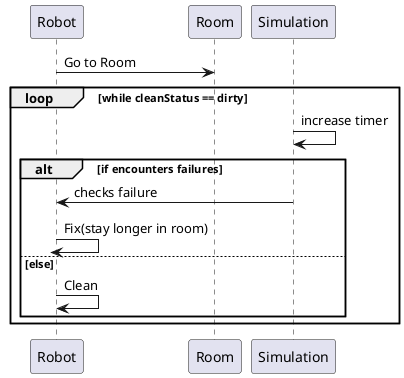 @startuml
Robot -> Room: Go to Room
loop while cleanStatus == dirty
Simulation -> Simulation: increase timer
    alt if encounters failures
    Simulation -> Robot: checks failure
    Robot -> Robot -- : Fix(stay longer in room)
    else else
    Robot -> Robot: Clean
    end
end
@enduml
